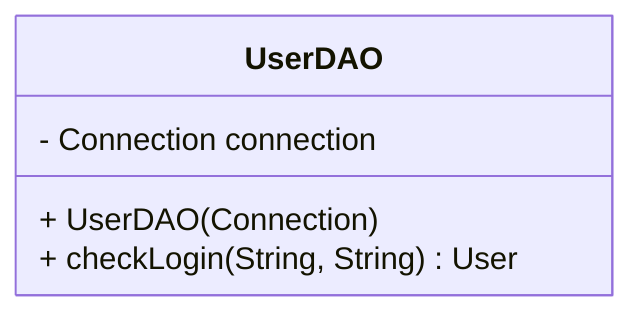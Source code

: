---
config:
  htmlLabels: false
---

classDiagram
direction BT
class UserDAO {
  + UserDAO(Connection)
  - Connection connection
  + checkLogin(String, String) User
}